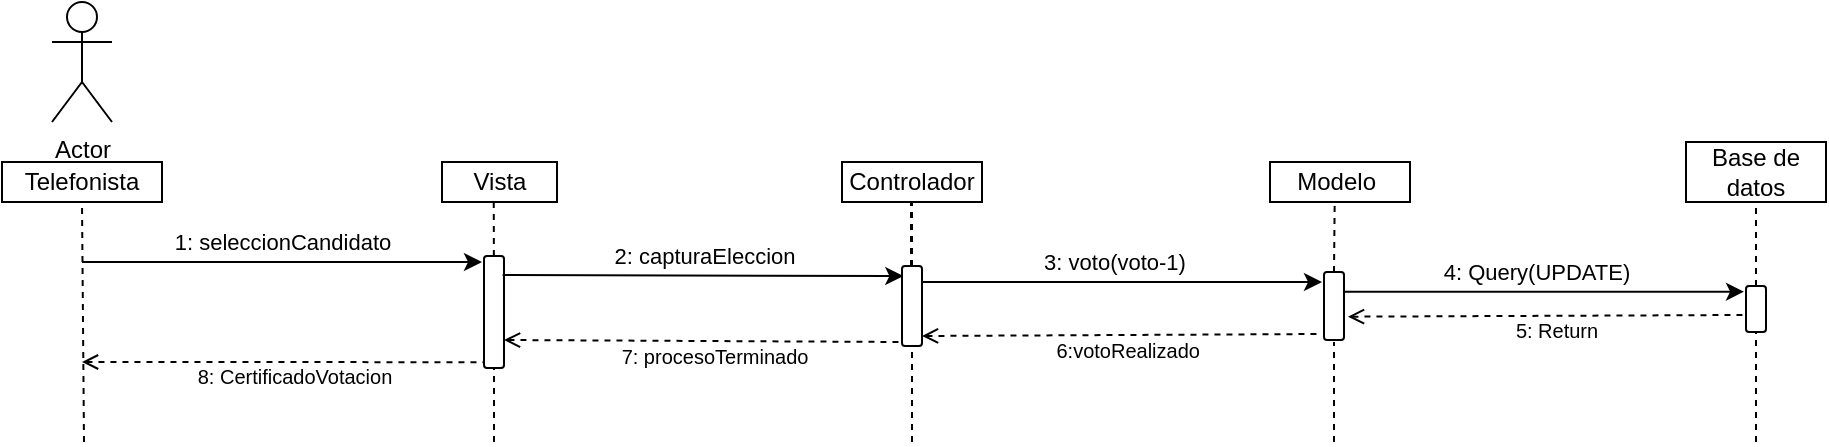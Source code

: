 <mxfile version="21.3.4" type="github">
  <diagram name="Página-1" id="trd2jitWAocxGzEx_tYF">
    <mxGraphModel dx="1050" dy="581" grid="1" gridSize="10" guides="1" tooltips="1" connect="1" arrows="1" fold="1" page="1" pageScale="1" pageWidth="827" pageHeight="1169" math="0" shadow="0">
      <root>
        <mxCell id="0" />
        <mxCell id="1" parent="0" />
        <mxCell id="a7OYKNzYATxyBT7ystkx-1" value="Telefonista" style="rounded=0;whiteSpace=wrap;html=1;" vertex="1" parent="1">
          <mxGeometry x="80" y="1200" width="80" height="20" as="geometry" />
        </mxCell>
        <mxCell id="a7OYKNzYATxyBT7ystkx-2" value="" style="endArrow=none;dashed=1;html=1;rounded=0;entryX=0.5;entryY=1;entryDx=0;entryDy=0;entryPerimeter=0;" edge="1" parent="1" target="a7OYKNzYATxyBT7ystkx-1">
          <mxGeometry width="50" height="50" relative="1" as="geometry">
            <mxPoint x="121" y="1340" as="sourcePoint" />
            <mxPoint x="460" y="1350" as="targetPoint" />
          </mxGeometry>
        </mxCell>
        <mxCell id="a7OYKNzYATxyBT7ystkx-3" value="Actor" style="shape=umlActor;verticalLabelPosition=bottom;verticalAlign=top;html=1;outlineConnect=0;" vertex="1" parent="1">
          <mxGeometry x="105" y="1120" width="30" height="60" as="geometry" />
        </mxCell>
        <mxCell id="a7OYKNzYATxyBT7ystkx-4" value="Vista" style="rounded=0;whiteSpace=wrap;html=1;" vertex="1" parent="1">
          <mxGeometry x="300" y="1200" width="57.5" height="20" as="geometry" />
        </mxCell>
        <mxCell id="a7OYKNzYATxyBT7ystkx-5" value="" style="endArrow=none;dashed=1;html=1;rounded=0;entryX=0.45;entryY=1;entryDx=0;entryDy=0;entryPerimeter=0;" edge="1" parent="1" source="a7OYKNzYATxyBT7ystkx-9" target="a7OYKNzYATxyBT7ystkx-4">
          <mxGeometry width="50" height="50" relative="1" as="geometry">
            <mxPoint x="325.5" y="1580" as="sourcePoint" />
            <mxPoint x="670" y="1350" as="targetPoint" />
          </mxGeometry>
        </mxCell>
        <mxCell id="a7OYKNzYATxyBT7ystkx-6" value="" style="endArrow=classic;html=1;rounded=0;" edge="1" parent="1">
          <mxGeometry width="50" height="50" relative="1" as="geometry">
            <mxPoint x="120" y="1250" as="sourcePoint" />
            <mxPoint x="320" y="1250" as="targetPoint" />
          </mxGeometry>
        </mxCell>
        <mxCell id="a7OYKNzYATxyBT7ystkx-7" value="1: seleccionCandidato" style="edgeLabel;html=1;align=center;verticalAlign=middle;resizable=0;points=[];" vertex="1" connectable="0" parent="a7OYKNzYATxyBT7ystkx-6">
          <mxGeometry x="-0.4" y="1" relative="1" as="geometry">
            <mxPoint x="40" y="-9" as="offset" />
          </mxGeometry>
        </mxCell>
        <mxCell id="a7OYKNzYATxyBT7ystkx-8" value="" style="endArrow=none;dashed=1;html=1;rounded=0;entryX=1;entryY=0.5;entryDx=0;entryDy=0;" edge="1" parent="1" target="a7OYKNzYATxyBT7ystkx-9">
          <mxGeometry width="50" height="50" relative="1" as="geometry">
            <mxPoint x="326" y="1340" as="sourcePoint" />
            <mxPoint x="335.5" y="1220" as="targetPoint" />
          </mxGeometry>
        </mxCell>
        <mxCell id="a7OYKNzYATxyBT7ystkx-9" value="" style="rounded=1;whiteSpace=wrap;html=1;rotation=90;" vertex="1" parent="1">
          <mxGeometry x="298" y="1270" width="56" height="10" as="geometry" />
        </mxCell>
        <mxCell id="a7OYKNzYATxyBT7ystkx-10" value="Controlador" style="rounded=0;whiteSpace=wrap;html=1;" vertex="1" parent="1">
          <mxGeometry x="500" y="1200" width="70" height="20" as="geometry" />
        </mxCell>
        <mxCell id="a7OYKNzYATxyBT7ystkx-11" value="" style="endArrow=none;dashed=1;html=1;rounded=0;startSize=6;entryX=0.5;entryY=1;entryDx=0;entryDy=0;" edge="1" parent="1" source="a7OYKNzYATxyBT7ystkx-15" target="a7OYKNzYATxyBT7ystkx-10">
          <mxGeometry width="50" height="50" relative="1" as="geometry">
            <mxPoint x="535" y="1580" as="sourcePoint" />
            <mxPoint x="506" y="1353" as="targetPoint" />
            <Array as="points" />
          </mxGeometry>
        </mxCell>
        <mxCell id="a7OYKNzYATxyBT7ystkx-12" value="" style="endArrow=classic;html=1;rounded=0;entryX=0.125;entryY=0.933;entryDx=0;entryDy=0;entryPerimeter=0;exitX=0.17;exitY=0.067;exitDx=0;exitDy=0;exitPerimeter=0;" edge="1" parent="1" source="a7OYKNzYATxyBT7ystkx-9" target="a7OYKNzYATxyBT7ystkx-15">
          <mxGeometry width="50" height="50" relative="1" as="geometry">
            <mxPoint x="332.5" y="1256" as="sourcePoint" />
            <mxPoint x="532.5" y="1256" as="targetPoint" />
          </mxGeometry>
        </mxCell>
        <mxCell id="a7OYKNzYATxyBT7ystkx-13" value="2: capturaEleccion" style="edgeLabel;html=1;align=center;verticalAlign=middle;resizable=0;points=[];" vertex="1" connectable="0" parent="a7OYKNzYATxyBT7ystkx-12">
          <mxGeometry x="-0.4" y="1" relative="1" as="geometry">
            <mxPoint x="40" y="-9" as="offset" />
          </mxGeometry>
        </mxCell>
        <mxCell id="a7OYKNzYATxyBT7ystkx-14" value="" style="endArrow=none;dashed=1;html=1;rounded=0;startSize=6;entryX=1;entryY=0.5;entryDx=0;entryDy=0;" edge="1" parent="1" target="a7OYKNzYATxyBT7ystkx-15">
          <mxGeometry width="50" height="50" relative="1" as="geometry">
            <mxPoint x="535" y="1340" as="sourcePoint" />
            <mxPoint x="535" y="1220" as="targetPoint" />
            <Array as="points" />
          </mxGeometry>
        </mxCell>
        <mxCell id="a7OYKNzYATxyBT7ystkx-15" value="" style="rounded=1;whiteSpace=wrap;html=1;rotation=90;" vertex="1" parent="1">
          <mxGeometry x="515" y="1267" width="40" height="10" as="geometry" />
        </mxCell>
        <mxCell id="a7OYKNzYATxyBT7ystkx-16" value="" style="endArrow=none;dashed=1;html=1;rounded=0;startArrow=open;startFill=0;exitX=0.75;exitY=0;exitDx=0;exitDy=0;" edge="1" parent="1" source="a7OYKNzYATxyBT7ystkx-9">
          <mxGeometry width="50" height="50" relative="1" as="geometry">
            <mxPoint x="330" y="1290" as="sourcePoint" />
            <mxPoint x="530" y="1290" as="targetPoint" />
          </mxGeometry>
        </mxCell>
        <mxCell id="a7OYKNzYATxyBT7ystkx-17" value="&lt;font style=&quot;font-size: 10px;&quot;&gt;7: procesoTerminado&lt;/font&gt;" style="edgeLabel;html=1;align=center;verticalAlign=middle;resizable=0;points=[];" vertex="1" connectable="0" parent="a7OYKNzYATxyBT7ystkx-16">
          <mxGeometry x="0.14" y="-3" relative="1" as="geometry">
            <mxPoint x="-9" y="4" as="offset" />
          </mxGeometry>
        </mxCell>
        <mxCell id="a7OYKNzYATxyBT7ystkx-18" value="" style="endArrow=none;dashed=1;html=1;rounded=0;startSize=6;entryX=0.5;entryY=1;entryDx=0;entryDy=0;" edge="1" parent="1">
          <mxGeometry width="50" height="50" relative="1" as="geometry">
            <mxPoint x="534.5" y="1252" as="sourcePoint" />
            <mxPoint x="534.5" y="1220" as="targetPoint" />
            <Array as="points" />
          </mxGeometry>
        </mxCell>
        <mxCell id="a7OYKNzYATxyBT7ystkx-19" value="Modelo&amp;nbsp;" style="rounded=0;whiteSpace=wrap;html=1;" vertex="1" parent="1">
          <mxGeometry x="714" y="1200" width="70" height="20" as="geometry" />
        </mxCell>
        <mxCell id="a7OYKNzYATxyBT7ystkx-20" value="" style="endArrow=none;dashed=1;html=1;rounded=0;startSize=6;entryX=0.462;entryY=1;entryDx=0;entryDy=0;entryPerimeter=0;exitX=0;exitY=0.5;exitDx=0;exitDy=0;" edge="1" parent="1" source="a7OYKNzYATxyBT7ystkx-25" target="a7OYKNzYATxyBT7ystkx-19">
          <mxGeometry width="50" height="50" relative="1" as="geometry">
            <mxPoint x="762" y="1250" as="sourcePoint" />
            <mxPoint x="720" y="1230" as="targetPoint" />
            <Array as="points" />
          </mxGeometry>
        </mxCell>
        <mxCell id="a7OYKNzYATxyBT7ystkx-21" value="Base de datos" style="rounded=0;whiteSpace=wrap;html=1;" vertex="1" parent="1">
          <mxGeometry x="922" y="1190" width="70" height="30" as="geometry" />
        </mxCell>
        <mxCell id="a7OYKNzYATxyBT7ystkx-22" value="" style="endArrow=none;dashed=1;html=1;rounded=0;startSize=6;entryX=0.5;entryY=1;entryDx=0;entryDy=0;exitX=0;exitY=0.5;exitDx=0;exitDy=0;" edge="1" parent="1" source="a7OYKNzYATxyBT7ystkx-28" target="a7OYKNzYATxyBT7ystkx-21">
          <mxGeometry width="50" height="50" relative="1" as="geometry">
            <mxPoint x="964.5" y="1252" as="sourcePoint" />
            <mxPoint x="964.5" y="1220" as="targetPoint" />
            <Array as="points" />
          </mxGeometry>
        </mxCell>
        <mxCell id="a7OYKNzYATxyBT7ystkx-23" value="" style="endArrow=classic;html=1;rounded=0;" edge="1" parent="1">
          <mxGeometry width="50" height="50" relative="1" as="geometry">
            <mxPoint x="540" y="1260" as="sourcePoint" />
            <mxPoint x="740" y="1260" as="targetPoint" />
          </mxGeometry>
        </mxCell>
        <mxCell id="a7OYKNzYATxyBT7ystkx-24" value="3: voto(voto-1)" style="edgeLabel;html=1;align=center;verticalAlign=middle;resizable=0;points=[];" vertex="1" connectable="0" parent="a7OYKNzYATxyBT7ystkx-23">
          <mxGeometry x="-0.4" y="1" relative="1" as="geometry">
            <mxPoint x="36" y="-9" as="offset" />
          </mxGeometry>
        </mxCell>
        <mxCell id="a7OYKNzYATxyBT7ystkx-25" value="" style="rounded=1;whiteSpace=wrap;html=1;rotation=90;" vertex="1" parent="1">
          <mxGeometry x="729" y="1267" width="34" height="10" as="geometry" />
        </mxCell>
        <mxCell id="a7OYKNzYATxyBT7ystkx-26" value="" style="endArrow=classic;html=1;rounded=0;" edge="1" parent="1">
          <mxGeometry width="50" height="50" relative="1" as="geometry">
            <mxPoint x="751" y="1264.83" as="sourcePoint" />
            <mxPoint x="951" y="1264.83" as="targetPoint" />
          </mxGeometry>
        </mxCell>
        <mxCell id="a7OYKNzYATxyBT7ystkx-27" value="4: Query(UPDATE)" style="edgeLabel;html=1;align=center;verticalAlign=middle;resizable=0;points=[];" vertex="1" connectable="0" parent="a7OYKNzYATxyBT7ystkx-26">
          <mxGeometry x="-0.4" y="1" relative="1" as="geometry">
            <mxPoint x="36" y="-9" as="offset" />
          </mxGeometry>
        </mxCell>
        <mxCell id="a7OYKNzYATxyBT7ystkx-28" value="" style="rounded=1;whiteSpace=wrap;html=1;rotation=90;" vertex="1" parent="1">
          <mxGeometry x="945.5" y="1268.5" width="23" height="10" as="geometry" />
        </mxCell>
        <mxCell id="a7OYKNzYATxyBT7ystkx-29" value="" style="endArrow=none;dashed=1;html=1;rounded=0;startArrow=open;startFill=0;entryX=0.63;entryY=1.012;entryDx=0;entryDy=0;entryPerimeter=0;exitX=0.657;exitY=-0.2;exitDx=0;exitDy=0;exitPerimeter=0;" edge="1" parent="1" source="a7OYKNzYATxyBT7ystkx-25" target="a7OYKNzYATxyBT7ystkx-28">
          <mxGeometry width="50" height="50" relative="1" as="geometry">
            <mxPoint x="750" y="1276" as="sourcePoint" />
            <mxPoint x="950" y="1277" as="targetPoint" />
          </mxGeometry>
        </mxCell>
        <mxCell id="a7OYKNzYATxyBT7ystkx-30" value="&lt;font style=&quot;font-size: 10px;&quot;&gt;5: Return&lt;/font&gt;" style="edgeLabel;html=1;align=center;verticalAlign=middle;resizable=0;points=[];" vertex="1" connectable="0" parent="a7OYKNzYATxyBT7ystkx-29">
          <mxGeometry x="0.14" y="-2" relative="1" as="geometry">
            <mxPoint x="-10" y="5" as="offset" />
          </mxGeometry>
        </mxCell>
        <mxCell id="a7OYKNzYATxyBT7ystkx-31" value="" style="endArrow=none;dashed=1;html=1;rounded=0;startArrow=open;startFill=0;exitX=0.657;exitY=-0.2;exitDx=0;exitDy=0;exitPerimeter=0;" edge="1" parent="1">
          <mxGeometry width="50" height="50" relative="1" as="geometry">
            <mxPoint x="540" y="1287" as="sourcePoint" />
            <mxPoint x="740" y="1286" as="targetPoint" />
          </mxGeometry>
        </mxCell>
        <mxCell id="a7OYKNzYATxyBT7ystkx-32" value="&lt;font style=&quot;font-size: 10px;&quot;&gt;6:votoRealizado&amp;nbsp;&lt;/font&gt;" style="edgeLabel;html=1;align=center;verticalAlign=middle;resizable=0;points=[];" vertex="1" connectable="0" parent="a7OYKNzYATxyBT7ystkx-31">
          <mxGeometry x="0.14" y="-2" relative="1" as="geometry">
            <mxPoint x="-10" y="5" as="offset" />
          </mxGeometry>
        </mxCell>
        <mxCell id="a7OYKNzYATxyBT7ystkx-33" value="" style="endArrow=none;dashed=1;html=1;rounded=0;startArrow=open;startFill=0;entryX=0.948;entryY=0.956;entryDx=0;entryDy=0;entryPerimeter=0;" edge="1" parent="1" target="a7OYKNzYATxyBT7ystkx-9">
          <mxGeometry width="50" height="50" relative="1" as="geometry">
            <mxPoint x="120" y="1300" as="sourcePoint" />
            <mxPoint x="320" y="1300" as="targetPoint" />
          </mxGeometry>
        </mxCell>
        <mxCell id="a7OYKNzYATxyBT7ystkx-34" value="&lt;font style=&quot;font-size: 10px;&quot;&gt;8: CertificadoVotacion&lt;/font&gt;" style="edgeLabel;html=1;align=center;verticalAlign=middle;resizable=0;points=[];" vertex="1" connectable="0" parent="a7OYKNzYATxyBT7ystkx-33">
          <mxGeometry x="0.14" y="-3" relative="1" as="geometry">
            <mxPoint x="-9" y="4" as="offset" />
          </mxGeometry>
        </mxCell>
        <mxCell id="a7OYKNzYATxyBT7ystkx-35" value="" style="endArrow=none;dashed=1;html=1;rounded=0;startSize=6;" edge="1" parent="1">
          <mxGeometry width="50" height="50" relative="1" as="geometry">
            <mxPoint x="746" y="1340" as="sourcePoint" />
            <mxPoint x="746" y="1290" as="targetPoint" />
            <Array as="points" />
          </mxGeometry>
        </mxCell>
        <mxCell id="a7OYKNzYATxyBT7ystkx-36" value="" style="endArrow=none;dashed=1;html=1;rounded=0;startSize=6;entryX=1;entryY=0.5;entryDx=0;entryDy=0;" edge="1" parent="1" target="a7OYKNzYATxyBT7ystkx-28">
          <mxGeometry width="50" height="50" relative="1" as="geometry">
            <mxPoint x="957" y="1340" as="sourcePoint" />
            <mxPoint x="956.9" y="1290" as="targetPoint" />
            <Array as="points" />
          </mxGeometry>
        </mxCell>
      </root>
    </mxGraphModel>
  </diagram>
</mxfile>

